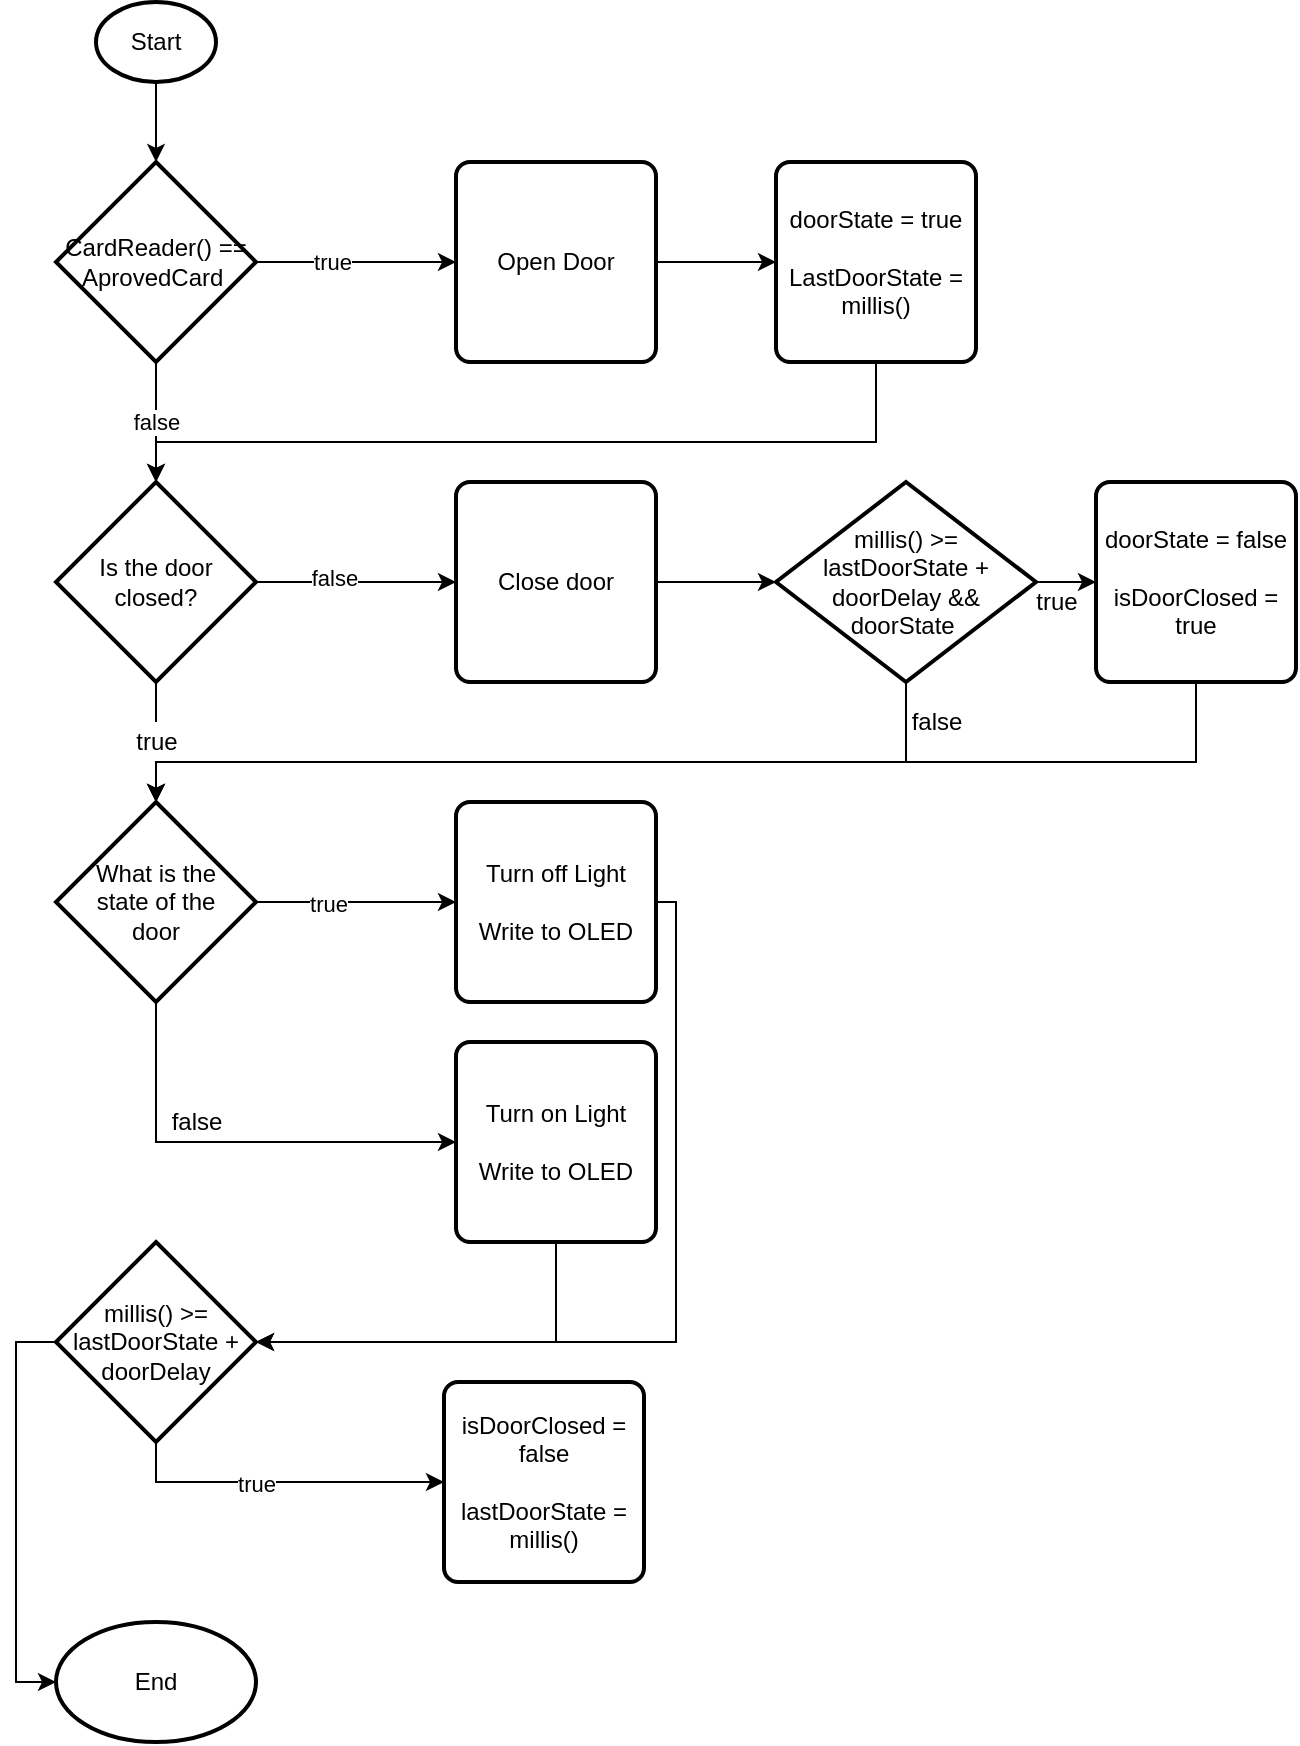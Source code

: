 <mxfile version="15.8.7" type="device"><diagram id="C5RBs43oDa-KdzZeNtuy" name="Page-1"><mxGraphModel dx="1422" dy="794" grid="1" gridSize="10" guides="1" tooltips="1" connect="1" arrows="1" fold="1" page="1" pageScale="1" pageWidth="827" pageHeight="1169" math="0" shadow="0"><root><mxCell id="WIyWlLk6GJQsqaUBKTNV-0"/><mxCell id="WIyWlLk6GJQsqaUBKTNV-1" parent="WIyWlLk6GJQsqaUBKTNV-0"/><mxCell id="MctDHRcsNmqJr907GRhq-3" style="edgeStyle=orthogonalEdgeStyle;rounded=0;orthogonalLoop=1;jettySize=auto;html=1;exitX=0.5;exitY=1;exitDx=0;exitDy=0;exitPerimeter=0;" edge="1" parent="WIyWlLk6GJQsqaUBKTNV-1" source="MctDHRcsNmqJr907GRhq-0" target="MctDHRcsNmqJr907GRhq-1"><mxGeometry relative="1" as="geometry"/></mxCell><mxCell id="MctDHRcsNmqJr907GRhq-0" value="Start" style="strokeWidth=2;html=1;shape=mxgraph.flowchart.start_1;whiteSpace=wrap;" vertex="1" parent="WIyWlLk6GJQsqaUBKTNV-1"><mxGeometry x="140" y="40" width="60" height="40" as="geometry"/></mxCell><mxCell id="MctDHRcsNmqJr907GRhq-5" style="edgeStyle=orthogonalEdgeStyle;rounded=0;orthogonalLoop=1;jettySize=auto;html=1;" edge="1" parent="WIyWlLk6GJQsqaUBKTNV-1" source="MctDHRcsNmqJr907GRhq-1" target="MctDHRcsNmqJr907GRhq-4"><mxGeometry relative="1" as="geometry"/></mxCell><mxCell id="MctDHRcsNmqJr907GRhq-8" value="true" style="edgeLabel;html=1;align=center;verticalAlign=middle;resizable=0;points=[];" vertex="1" connectable="0" parent="MctDHRcsNmqJr907GRhq-5"><mxGeometry x="-0.24" relative="1" as="geometry"><mxPoint as="offset"/></mxGeometry></mxCell><mxCell id="MctDHRcsNmqJr907GRhq-7" value="false" style="edgeStyle=orthogonalEdgeStyle;rounded=0;orthogonalLoop=1;jettySize=auto;html=1;" edge="1" parent="WIyWlLk6GJQsqaUBKTNV-1" source="MctDHRcsNmqJr907GRhq-1" target="MctDHRcsNmqJr907GRhq-2"><mxGeometry relative="1" as="geometry"/></mxCell><mxCell id="MctDHRcsNmqJr907GRhq-1" value="CardReader() == AprovedCard&amp;nbsp;" style="strokeWidth=2;html=1;shape=mxgraph.flowchart.decision;whiteSpace=wrap;" vertex="1" parent="WIyWlLk6GJQsqaUBKTNV-1"><mxGeometry x="120" y="120" width="100" height="100" as="geometry"/></mxCell><mxCell id="MctDHRcsNmqJr907GRhq-10" style="edgeStyle=orthogonalEdgeStyle;rounded=0;orthogonalLoop=1;jettySize=auto;html=1;" edge="1" parent="WIyWlLk6GJQsqaUBKTNV-1" source="MctDHRcsNmqJr907GRhq-2" target="MctDHRcsNmqJr907GRhq-9"><mxGeometry relative="1" as="geometry"/></mxCell><mxCell id="MctDHRcsNmqJr907GRhq-11" value="false" style="edgeLabel;html=1;align=center;verticalAlign=middle;resizable=0;points=[];" vertex="1" connectable="0" parent="MctDHRcsNmqJr907GRhq-10"><mxGeometry x="-0.22" y="2" relative="1" as="geometry"><mxPoint as="offset"/></mxGeometry></mxCell><mxCell id="MctDHRcsNmqJr907GRhq-14" style="edgeStyle=orthogonalEdgeStyle;rounded=0;orthogonalLoop=1;jettySize=auto;html=1;startArrow=none;" edge="1" parent="WIyWlLk6GJQsqaUBKTNV-1" source="MctDHRcsNmqJr907GRhq-19" target="MctDHRcsNmqJr907GRhq-13"><mxGeometry relative="1" as="geometry"/></mxCell><mxCell id="MctDHRcsNmqJr907GRhq-2" value="Is the door&lt;br&gt;closed?" style="strokeWidth=2;html=1;shape=mxgraph.flowchart.decision;whiteSpace=wrap;" vertex="1" parent="WIyWlLk6GJQsqaUBKTNV-1"><mxGeometry x="120" y="280" width="100" height="100" as="geometry"/></mxCell><mxCell id="MctDHRcsNmqJr907GRhq-12" style="edgeStyle=orthogonalEdgeStyle;rounded=0;orthogonalLoop=1;jettySize=auto;html=1;exitX=0.5;exitY=1;exitDx=0;exitDy=0;" edge="1" parent="WIyWlLk6GJQsqaUBKTNV-1" source="MctDHRcsNmqJr907GRhq-30" target="MctDHRcsNmqJr907GRhq-2"><mxGeometry relative="1" as="geometry"><Array as="points"><mxPoint x="530" y="260"/><mxPoint x="170" y="260"/></Array></mxGeometry></mxCell><mxCell id="MctDHRcsNmqJr907GRhq-32" style="edgeStyle=orthogonalEdgeStyle;rounded=0;orthogonalLoop=1;jettySize=auto;html=1;" edge="1" parent="WIyWlLk6GJQsqaUBKTNV-1" source="MctDHRcsNmqJr907GRhq-4" target="MctDHRcsNmqJr907GRhq-30"><mxGeometry relative="1" as="geometry"/></mxCell><mxCell id="MctDHRcsNmqJr907GRhq-4" value="Open Door" style="rounded=1;whiteSpace=wrap;html=1;absoluteArcSize=1;arcSize=14;strokeWidth=2;" vertex="1" parent="WIyWlLk6GJQsqaUBKTNV-1"><mxGeometry x="320" y="120" width="100" height="100" as="geometry"/></mxCell><mxCell id="MctDHRcsNmqJr907GRhq-35" style="edgeStyle=orthogonalEdgeStyle;rounded=0;orthogonalLoop=1;jettySize=auto;html=1;" edge="1" parent="WIyWlLk6GJQsqaUBKTNV-1" source="MctDHRcsNmqJr907GRhq-9" target="MctDHRcsNmqJr907GRhq-34"><mxGeometry relative="1" as="geometry"/></mxCell><mxCell id="MctDHRcsNmqJr907GRhq-9" value="Close door" style="rounded=1;whiteSpace=wrap;html=1;absoluteArcSize=1;arcSize=14;strokeWidth=2;" vertex="1" parent="WIyWlLk6GJQsqaUBKTNV-1"><mxGeometry x="320" y="280" width="100" height="100" as="geometry"/></mxCell><mxCell id="MctDHRcsNmqJr907GRhq-16" style="edgeStyle=orthogonalEdgeStyle;rounded=0;orthogonalLoop=1;jettySize=auto;html=1;" edge="1" parent="WIyWlLk6GJQsqaUBKTNV-1" source="MctDHRcsNmqJr907GRhq-13" target="MctDHRcsNmqJr907GRhq-15"><mxGeometry relative="1" as="geometry"/></mxCell><mxCell id="MctDHRcsNmqJr907GRhq-17" value="true" style="edgeLabel;html=1;align=center;verticalAlign=middle;resizable=0;points=[];" vertex="1" connectable="0" parent="MctDHRcsNmqJr907GRhq-16"><mxGeometry x="-0.28" y="-1" relative="1" as="geometry"><mxPoint as="offset"/></mxGeometry></mxCell><mxCell id="MctDHRcsNmqJr907GRhq-22" style="edgeStyle=orthogonalEdgeStyle;rounded=0;orthogonalLoop=1;jettySize=auto;html=1;" edge="1" parent="WIyWlLk6GJQsqaUBKTNV-1" source="MctDHRcsNmqJr907GRhq-13" target="MctDHRcsNmqJr907GRhq-21"><mxGeometry relative="1" as="geometry"><Array as="points"><mxPoint x="170" y="610"/></Array></mxGeometry></mxCell><mxCell id="MctDHRcsNmqJr907GRhq-13" value="What is the&lt;br&gt;state of the&lt;br&gt;door" style="strokeWidth=2;html=1;shape=mxgraph.flowchart.decision;whiteSpace=wrap;" vertex="1" parent="WIyWlLk6GJQsqaUBKTNV-1"><mxGeometry x="120" y="440" width="100" height="100" as="geometry"/></mxCell><mxCell id="MctDHRcsNmqJr907GRhq-28" style="edgeStyle=orthogonalEdgeStyle;rounded=0;orthogonalLoop=1;jettySize=auto;html=1;entryX=1;entryY=0.5;entryDx=0;entryDy=0;entryPerimeter=0;" edge="1" parent="WIyWlLk6GJQsqaUBKTNV-1" source="MctDHRcsNmqJr907GRhq-15" target="MctDHRcsNmqJr907GRhq-27"><mxGeometry relative="1" as="geometry"><Array as="points"><mxPoint x="430" y="490"/><mxPoint x="430" y="710"/></Array></mxGeometry></mxCell><mxCell id="MctDHRcsNmqJr907GRhq-15" value="Turn off Light&lt;br&gt;&lt;br&gt;Write to OLED" style="rounded=1;whiteSpace=wrap;html=1;absoluteArcSize=1;arcSize=14;strokeWidth=2;" vertex="1" parent="WIyWlLk6GJQsqaUBKTNV-1"><mxGeometry x="320" y="440" width="100" height="100" as="geometry"/></mxCell><mxCell id="MctDHRcsNmqJr907GRhq-19" value="true" style="text;html=1;resizable=0;autosize=1;align=center;verticalAlign=middle;points=[];fillColor=none;strokeColor=none;rounded=0;" vertex="1" parent="WIyWlLk6GJQsqaUBKTNV-1"><mxGeometry x="150" y="400" width="40" height="20" as="geometry"/></mxCell><mxCell id="MctDHRcsNmqJr907GRhq-20" value="" style="edgeStyle=orthogonalEdgeStyle;rounded=0;orthogonalLoop=1;jettySize=auto;html=1;endArrow=none;" edge="1" parent="WIyWlLk6GJQsqaUBKTNV-1" source="MctDHRcsNmqJr907GRhq-2" target="MctDHRcsNmqJr907GRhq-19"><mxGeometry relative="1" as="geometry"><mxPoint x="170" y="380" as="sourcePoint"/><mxPoint x="170" y="440" as="targetPoint"/></mxGeometry></mxCell><mxCell id="MctDHRcsNmqJr907GRhq-29" style="edgeStyle=orthogonalEdgeStyle;rounded=0;orthogonalLoop=1;jettySize=auto;html=1;" edge="1" parent="WIyWlLk6GJQsqaUBKTNV-1" source="MctDHRcsNmqJr907GRhq-21"><mxGeometry relative="1" as="geometry"><mxPoint x="220" y="710" as="targetPoint"/><Array as="points"><mxPoint x="370" y="710"/></Array></mxGeometry></mxCell><mxCell id="MctDHRcsNmqJr907GRhq-21" value="Turn on Light&lt;br&gt;&lt;br&gt;Write to OLED" style="rounded=1;whiteSpace=wrap;html=1;absoluteArcSize=1;arcSize=14;strokeWidth=2;" vertex="1" parent="WIyWlLk6GJQsqaUBKTNV-1"><mxGeometry x="320" y="560" width="100" height="100" as="geometry"/></mxCell><mxCell id="MctDHRcsNmqJr907GRhq-24" value="false" style="text;html=1;resizable=0;autosize=1;align=center;verticalAlign=middle;points=[];fillColor=none;strokeColor=none;rounded=0;" vertex="1" parent="WIyWlLk6GJQsqaUBKTNV-1"><mxGeometry x="170" y="590" width="40" height="20" as="geometry"/></mxCell><mxCell id="MctDHRcsNmqJr907GRhq-46" style="edgeStyle=orthogonalEdgeStyle;rounded=0;orthogonalLoop=1;jettySize=auto;html=1;" edge="1" parent="WIyWlLk6GJQsqaUBKTNV-1" source="MctDHRcsNmqJr907GRhq-27" target="MctDHRcsNmqJr907GRhq-45"><mxGeometry relative="1" as="geometry"><Array as="points"><mxPoint x="170" y="780"/></Array></mxGeometry></mxCell><mxCell id="MctDHRcsNmqJr907GRhq-47" value="true" style="edgeLabel;html=1;align=center;verticalAlign=middle;resizable=0;points=[];" vertex="1" connectable="0" parent="MctDHRcsNmqJr907GRhq-46"><mxGeometry x="-0.146" y="-1" relative="1" as="geometry"><mxPoint as="offset"/></mxGeometry></mxCell><mxCell id="MctDHRcsNmqJr907GRhq-49" style="edgeStyle=orthogonalEdgeStyle;rounded=0;orthogonalLoop=1;jettySize=auto;html=1;" edge="1" parent="WIyWlLk6GJQsqaUBKTNV-1" source="MctDHRcsNmqJr907GRhq-27" target="MctDHRcsNmqJr907GRhq-48"><mxGeometry relative="1" as="geometry"><Array as="points"><mxPoint x="100" y="710"/><mxPoint x="100" y="880"/></Array></mxGeometry></mxCell><mxCell id="MctDHRcsNmqJr907GRhq-27" value="millis() &amp;gt;= lastDoorState + doorDelay" style="strokeWidth=2;html=1;shape=mxgraph.flowchart.decision;whiteSpace=wrap;" vertex="1" parent="WIyWlLk6GJQsqaUBKTNV-1"><mxGeometry x="120" y="660" width="100" height="100" as="geometry"/></mxCell><mxCell id="MctDHRcsNmqJr907GRhq-30" value="doorState = true&lt;br&gt;&lt;br&gt;LastDoorState = millis()" style="rounded=1;whiteSpace=wrap;html=1;absoluteArcSize=1;arcSize=14;strokeWidth=2;" vertex="1" parent="WIyWlLk6GJQsqaUBKTNV-1"><mxGeometry x="480" y="120" width="100" height="100" as="geometry"/></mxCell><mxCell id="MctDHRcsNmqJr907GRhq-37" style="edgeStyle=orthogonalEdgeStyle;rounded=0;orthogonalLoop=1;jettySize=auto;html=1;exitX=1;exitY=0.5;exitDx=0;exitDy=0;exitPerimeter=0;" edge="1" parent="WIyWlLk6GJQsqaUBKTNV-1" source="MctDHRcsNmqJr907GRhq-34" target="MctDHRcsNmqJr907GRhq-36"><mxGeometry relative="1" as="geometry"/></mxCell><mxCell id="MctDHRcsNmqJr907GRhq-43" style="edgeStyle=orthogonalEdgeStyle;rounded=0;orthogonalLoop=1;jettySize=auto;html=1;" edge="1" parent="WIyWlLk6GJQsqaUBKTNV-1" source="MctDHRcsNmqJr907GRhq-34" target="MctDHRcsNmqJr907GRhq-13"><mxGeometry relative="1" as="geometry"><Array as="points"><mxPoint x="545" y="420"/><mxPoint x="170" y="420"/></Array></mxGeometry></mxCell><mxCell id="MctDHRcsNmqJr907GRhq-34" value="millis() &amp;gt;= lastDoorState + doorDelay &amp;amp;&amp;amp; doorState&amp;nbsp;" style="strokeWidth=2;html=1;shape=mxgraph.flowchart.decision;whiteSpace=wrap;" vertex="1" parent="WIyWlLk6GJQsqaUBKTNV-1"><mxGeometry x="480" y="280" width="130" height="100" as="geometry"/></mxCell><mxCell id="MctDHRcsNmqJr907GRhq-38" style="edgeStyle=orthogonalEdgeStyle;rounded=0;orthogonalLoop=1;jettySize=auto;html=1;" edge="1" parent="WIyWlLk6GJQsqaUBKTNV-1" source="MctDHRcsNmqJr907GRhq-36" target="MctDHRcsNmqJr907GRhq-13"><mxGeometry relative="1" as="geometry"><Array as="points"><mxPoint x="690" y="420"/><mxPoint x="170" y="420"/></Array></mxGeometry></mxCell><mxCell id="MctDHRcsNmqJr907GRhq-36" value="doorState = false&lt;br&gt;&lt;br&gt;isDoorClosed = true" style="rounded=1;whiteSpace=wrap;html=1;absoluteArcSize=1;arcSize=14;strokeWidth=2;" vertex="1" parent="WIyWlLk6GJQsqaUBKTNV-1"><mxGeometry x="640" y="280" width="100" height="100" as="geometry"/></mxCell><mxCell id="MctDHRcsNmqJr907GRhq-39" value="true" style="text;html=1;resizable=0;autosize=1;align=center;verticalAlign=middle;points=[];fillColor=none;strokeColor=none;rounded=0;" vertex="1" parent="WIyWlLk6GJQsqaUBKTNV-1"><mxGeometry x="600" y="330" width="40" height="20" as="geometry"/></mxCell><mxCell id="MctDHRcsNmqJr907GRhq-44" value="false" style="text;html=1;resizable=0;autosize=1;align=center;verticalAlign=middle;points=[];fillColor=none;strokeColor=none;rounded=0;" vertex="1" parent="WIyWlLk6GJQsqaUBKTNV-1"><mxGeometry x="540" y="390" width="40" height="20" as="geometry"/></mxCell><mxCell id="MctDHRcsNmqJr907GRhq-45" value="isDoorClosed = false&lt;br&gt;&lt;br&gt;lastDoorState = millis()" style="rounded=1;whiteSpace=wrap;html=1;absoluteArcSize=1;arcSize=14;strokeWidth=2;" vertex="1" parent="WIyWlLk6GJQsqaUBKTNV-1"><mxGeometry x="314" y="730" width="100" height="100" as="geometry"/></mxCell><mxCell id="MctDHRcsNmqJr907GRhq-48" value="End" style="strokeWidth=2;html=1;shape=mxgraph.flowchart.start_1;whiteSpace=wrap;" vertex="1" parent="WIyWlLk6GJQsqaUBKTNV-1"><mxGeometry x="120" y="850" width="100" height="60" as="geometry"/></mxCell></root></mxGraphModel></diagram></mxfile>
